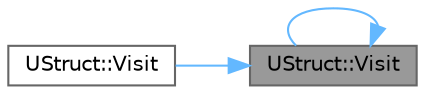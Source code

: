digraph "UStruct::Visit"
{
 // INTERACTIVE_SVG=YES
 // LATEX_PDF_SIZE
  bgcolor="transparent";
  edge [fontname=Helvetica,fontsize=10,labelfontname=Helvetica,labelfontsize=10];
  node [fontname=Helvetica,fontsize=10,shape=box,height=0.2,width=0.4];
  rankdir="RL";
  Node1 [id="Node000001",label="UStruct::Visit",height=0.2,width=0.4,color="gray40", fillcolor="grey60", style="filled", fontcolor="black",tooltip="Visits this property and allows recursion into the inner properties This method allows callers to vis..."];
  Node1 -> Node2 [id="edge1_Node000001_Node000002",dir="back",color="steelblue1",style="solid",tooltip=" "];
  Node2 [id="Node000002",label="UStruct::Visit",height=0.2,width=0.4,color="grey40", fillcolor="white", style="filled",URL="$dc/d19/classUStruct.html#ae6fd69de652734c6901e141ce16f3b89",tooltip="Visits this property and allows recursion into the inner properties This method allows callers to vis..."];
  Node1 -> Node1 [id="edge2_Node000001_Node000001",dir="back",color="steelblue1",style="solid",tooltip=" "];
}

